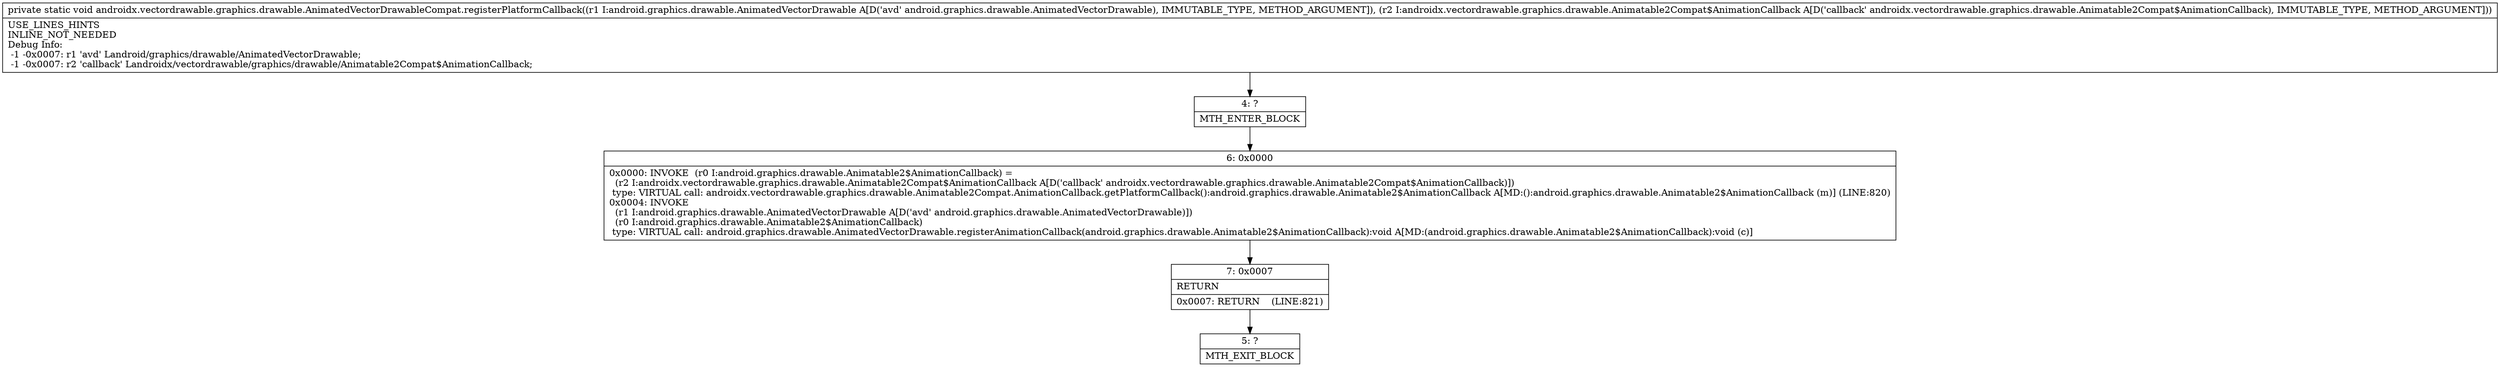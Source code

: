 digraph "CFG forandroidx.vectordrawable.graphics.drawable.AnimatedVectorDrawableCompat.registerPlatformCallback(Landroid\/graphics\/drawable\/AnimatedVectorDrawable;Landroidx\/vectordrawable\/graphics\/drawable\/Animatable2Compat$AnimationCallback;)V" {
Node_4 [shape=record,label="{4\:\ ?|MTH_ENTER_BLOCK\l}"];
Node_6 [shape=record,label="{6\:\ 0x0000|0x0000: INVOKE  (r0 I:android.graphics.drawable.Animatable2$AnimationCallback) = \l  (r2 I:androidx.vectordrawable.graphics.drawable.Animatable2Compat$AnimationCallback A[D('callback' androidx.vectordrawable.graphics.drawable.Animatable2Compat$AnimationCallback)])\l type: VIRTUAL call: androidx.vectordrawable.graphics.drawable.Animatable2Compat.AnimationCallback.getPlatformCallback():android.graphics.drawable.Animatable2$AnimationCallback A[MD:():android.graphics.drawable.Animatable2$AnimationCallback (m)] (LINE:820)\l0x0004: INVOKE  \l  (r1 I:android.graphics.drawable.AnimatedVectorDrawable A[D('avd' android.graphics.drawable.AnimatedVectorDrawable)])\l  (r0 I:android.graphics.drawable.Animatable2$AnimationCallback)\l type: VIRTUAL call: android.graphics.drawable.AnimatedVectorDrawable.registerAnimationCallback(android.graphics.drawable.Animatable2$AnimationCallback):void A[MD:(android.graphics.drawable.Animatable2$AnimationCallback):void (c)]\l}"];
Node_7 [shape=record,label="{7\:\ 0x0007|RETURN\l|0x0007: RETURN    (LINE:821)\l}"];
Node_5 [shape=record,label="{5\:\ ?|MTH_EXIT_BLOCK\l}"];
MethodNode[shape=record,label="{private static void androidx.vectordrawable.graphics.drawable.AnimatedVectorDrawableCompat.registerPlatformCallback((r1 I:android.graphics.drawable.AnimatedVectorDrawable A[D('avd' android.graphics.drawable.AnimatedVectorDrawable), IMMUTABLE_TYPE, METHOD_ARGUMENT]), (r2 I:androidx.vectordrawable.graphics.drawable.Animatable2Compat$AnimationCallback A[D('callback' androidx.vectordrawable.graphics.drawable.Animatable2Compat$AnimationCallback), IMMUTABLE_TYPE, METHOD_ARGUMENT]))  | USE_LINES_HINTS\lINLINE_NOT_NEEDED\lDebug Info:\l  \-1 \-0x0007: r1 'avd' Landroid\/graphics\/drawable\/AnimatedVectorDrawable;\l  \-1 \-0x0007: r2 'callback' Landroidx\/vectordrawable\/graphics\/drawable\/Animatable2Compat$AnimationCallback;\l}"];
MethodNode -> Node_4;Node_4 -> Node_6;
Node_6 -> Node_7;
Node_7 -> Node_5;
}


